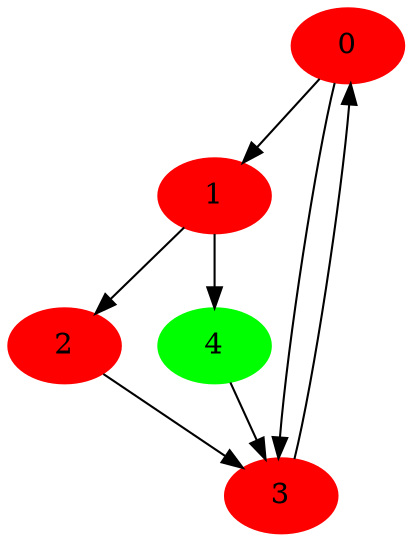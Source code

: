 digraph dig {
n0 [label="0", style = filled , color = red ]
n1 [label="1", style = filled , color = red ]
n2 [label="2", style = filled , color = red ]
n3 [label="3", style = filled , color = red ]
n4 [label="4", style = filled , color = green ]
n0 -> n1
n0 -> n3
n1 -> n2
n1 -> n4
n2 -> n3
n3 -> n0
n4 -> n3
}